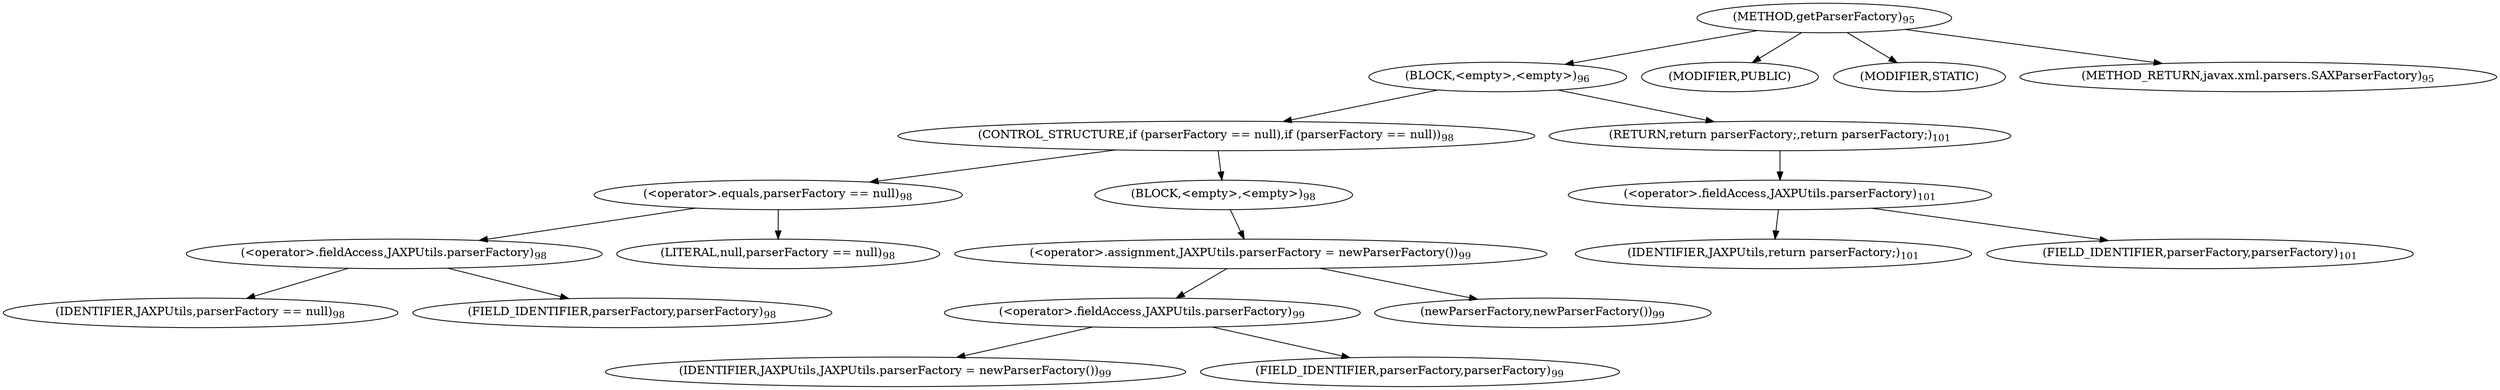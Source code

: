 digraph "getParserFactory" {  
"20" [label = <(METHOD,getParserFactory)<SUB>95</SUB>> ]
"21" [label = <(BLOCK,&lt;empty&gt;,&lt;empty&gt;)<SUB>96</SUB>> ]
"22" [label = <(CONTROL_STRUCTURE,if (parserFactory == null),if (parserFactory == null))<SUB>98</SUB>> ]
"23" [label = <(&lt;operator&gt;.equals,parserFactory == null)<SUB>98</SUB>> ]
"24" [label = <(&lt;operator&gt;.fieldAccess,JAXPUtils.parserFactory)<SUB>98</SUB>> ]
"25" [label = <(IDENTIFIER,JAXPUtils,parserFactory == null)<SUB>98</SUB>> ]
"26" [label = <(FIELD_IDENTIFIER,parserFactory,parserFactory)<SUB>98</SUB>> ]
"27" [label = <(LITERAL,null,parserFactory == null)<SUB>98</SUB>> ]
"28" [label = <(BLOCK,&lt;empty&gt;,&lt;empty&gt;)<SUB>98</SUB>> ]
"29" [label = <(&lt;operator&gt;.assignment,JAXPUtils.parserFactory = newParserFactory())<SUB>99</SUB>> ]
"30" [label = <(&lt;operator&gt;.fieldAccess,JAXPUtils.parserFactory)<SUB>99</SUB>> ]
"31" [label = <(IDENTIFIER,JAXPUtils,JAXPUtils.parserFactory = newParserFactory())<SUB>99</SUB>> ]
"32" [label = <(FIELD_IDENTIFIER,parserFactory,parserFactory)<SUB>99</SUB>> ]
"33" [label = <(newParserFactory,newParserFactory())<SUB>99</SUB>> ]
"34" [label = <(RETURN,return parserFactory;,return parserFactory;)<SUB>101</SUB>> ]
"35" [label = <(&lt;operator&gt;.fieldAccess,JAXPUtils.parserFactory)<SUB>101</SUB>> ]
"36" [label = <(IDENTIFIER,JAXPUtils,return parserFactory;)<SUB>101</SUB>> ]
"37" [label = <(FIELD_IDENTIFIER,parserFactory,parserFactory)<SUB>101</SUB>> ]
"38" [label = <(MODIFIER,PUBLIC)> ]
"39" [label = <(MODIFIER,STATIC)> ]
"40" [label = <(METHOD_RETURN,javax.xml.parsers.SAXParserFactory)<SUB>95</SUB>> ]
  "20" -> "21" 
  "20" -> "38" 
  "20" -> "39" 
  "20" -> "40" 
  "21" -> "22" 
  "21" -> "34" 
  "22" -> "23" 
  "22" -> "28" 
  "23" -> "24" 
  "23" -> "27" 
  "24" -> "25" 
  "24" -> "26" 
  "28" -> "29" 
  "29" -> "30" 
  "29" -> "33" 
  "30" -> "31" 
  "30" -> "32" 
  "34" -> "35" 
  "35" -> "36" 
  "35" -> "37" 
}

